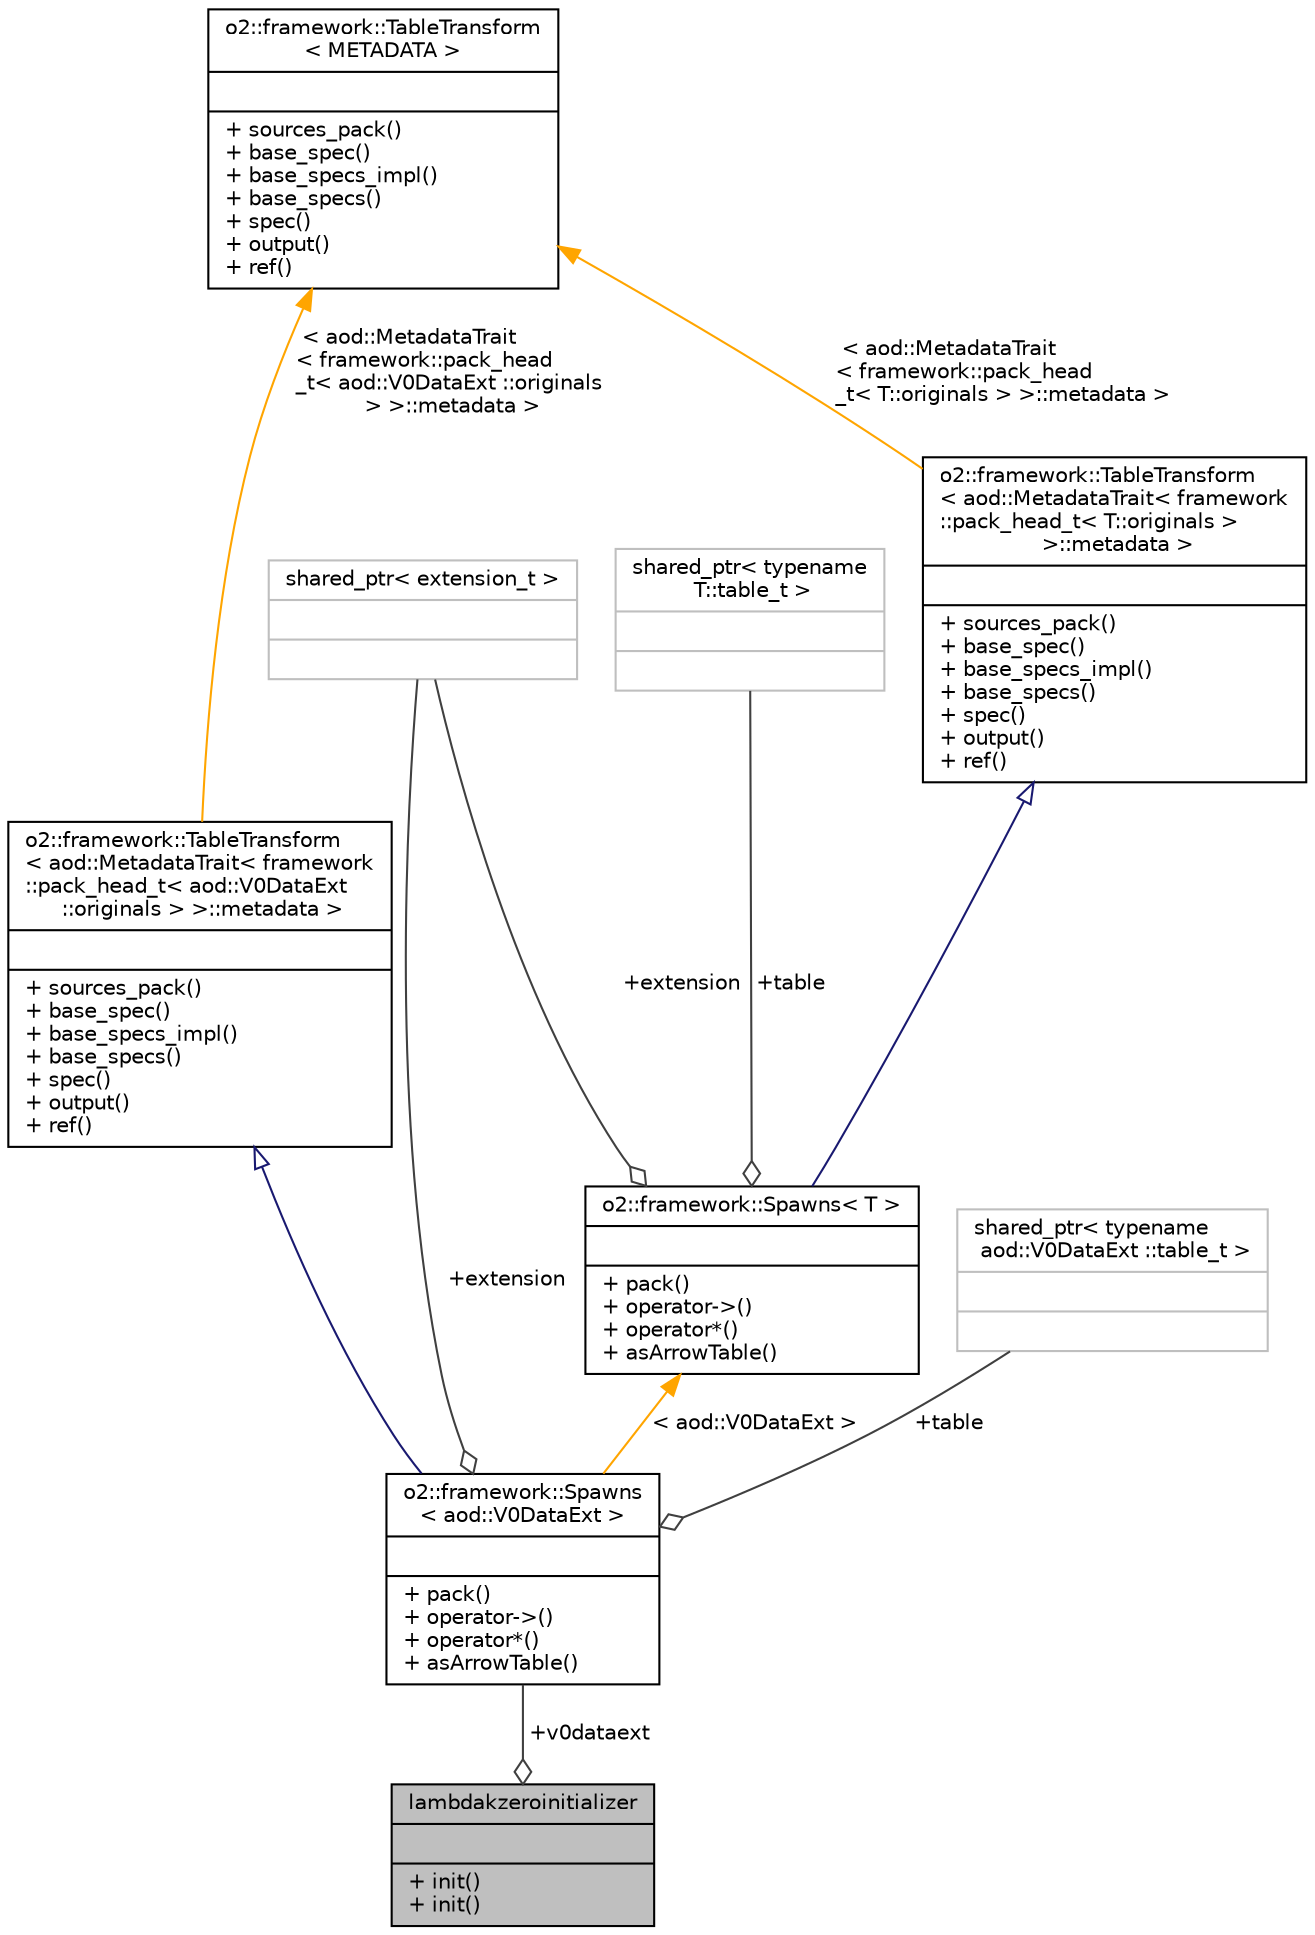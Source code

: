 digraph "lambdakzeroinitializer"
{
 // INTERACTIVE_SVG=YES
  bgcolor="transparent";
  edge [fontname="Helvetica",fontsize="10",labelfontname="Helvetica",labelfontsize="10"];
  node [fontname="Helvetica",fontsize="10",shape=record];
  Node1 [label="{lambdakzeroinitializer\n||+ init()\l+ init()\l}",height=0.2,width=0.4,color="black", fillcolor="grey75", style="filled", fontcolor="black"];
  Node2 -> Node1 [color="grey25",fontsize="10",style="solid",label=" +v0dataext" ,arrowhead="odiamond",fontname="Helvetica"];
  Node2 [label="{o2::framework::Spawns\l\< aod::V0DataExt \>\n||+ pack()\l+ operator-\>()\l+ operator*()\l+ asArrowTable()\l}",height=0.2,width=0.4,color="black",URL="$d7/d15/structo2_1_1framework_1_1Spawns.html"];
  Node3 -> Node2 [dir="back",color="midnightblue",fontsize="10",style="solid",arrowtail="onormal",fontname="Helvetica"];
  Node3 [label="{o2::framework::TableTransform\l\< aod::MetadataTrait\< framework\l::pack_head_t\< aod::V0DataExt\l ::originals \> \>::metadata \>\n||+ sources_pack()\l+ base_spec()\l+ base_specs_impl()\l+ base_specs()\l+ spec()\l+ output()\l+ ref()\l}",height=0.2,width=0.4,color="black",URL="$d6/dec/structo2_1_1framework_1_1TableTransform.html"];
  Node4 -> Node3 [dir="back",color="orange",fontsize="10",style="solid",label=" \< aod::MetadataTrait\l\< framework::pack_head\l_t\< aod::V0DataExt ::originals\l \> \>::metadata \>" ,fontname="Helvetica"];
  Node4 [label="{o2::framework::TableTransform\l\< METADATA \>\n||+ sources_pack()\l+ base_spec()\l+ base_specs_impl()\l+ base_specs()\l+ spec()\l+ output()\l+ ref()\l}",height=0.2,width=0.4,color="black",URL="$d6/dec/structo2_1_1framework_1_1TableTransform.html",tooltip="Helper template for table transformations. "];
  Node5 -> Node2 [color="grey25",fontsize="10",style="solid",label=" +table" ,arrowhead="odiamond",fontname="Helvetica"];
  Node5 [label="{shared_ptr\< typename\l aod::V0DataExt ::table_t \>\n||}",height=0.2,width=0.4,color="grey75"];
  Node6 -> Node2 [color="grey25",fontsize="10",style="solid",label=" +extension" ,arrowhead="odiamond",fontname="Helvetica"];
  Node6 [label="{shared_ptr\< extension_t \>\n||}",height=0.2,width=0.4,color="grey75"];
  Node7 -> Node2 [dir="back",color="orange",fontsize="10",style="solid",label=" \< aod::V0DataExt \>" ,fontname="Helvetica"];
  Node7 [label="{o2::framework::Spawns\< T \>\n||+ pack()\l+ operator-\>()\l+ operator*()\l+ asArrowTable()\l}",height=0.2,width=0.4,color="black",URL="$d7/d15/structo2_1_1framework_1_1Spawns.html"];
  Node8 -> Node7 [dir="back",color="midnightblue",fontsize="10",style="solid",arrowtail="onormal",fontname="Helvetica"];
  Node8 [label="{o2::framework::TableTransform\l\< aod::MetadataTrait\< framework\l::pack_head_t\< T::originals \>\l \>::metadata \>\n||+ sources_pack()\l+ base_spec()\l+ base_specs_impl()\l+ base_specs()\l+ spec()\l+ output()\l+ ref()\l}",height=0.2,width=0.4,color="black",URL="$d6/dec/structo2_1_1framework_1_1TableTransform.html"];
  Node4 -> Node8 [dir="back",color="orange",fontsize="10",style="solid",label=" \< aod::MetadataTrait\l\< framework::pack_head\l_t\< T::originals \> \>::metadata \>" ,fontname="Helvetica"];
  Node9 -> Node7 [color="grey25",fontsize="10",style="solid",label=" +table" ,arrowhead="odiamond",fontname="Helvetica"];
  Node9 [label="{shared_ptr\< typename\l T::table_t \>\n||}",height=0.2,width=0.4,color="grey75"];
  Node6 -> Node7 [color="grey25",fontsize="10",style="solid",label=" +extension" ,arrowhead="odiamond",fontname="Helvetica"];
}
